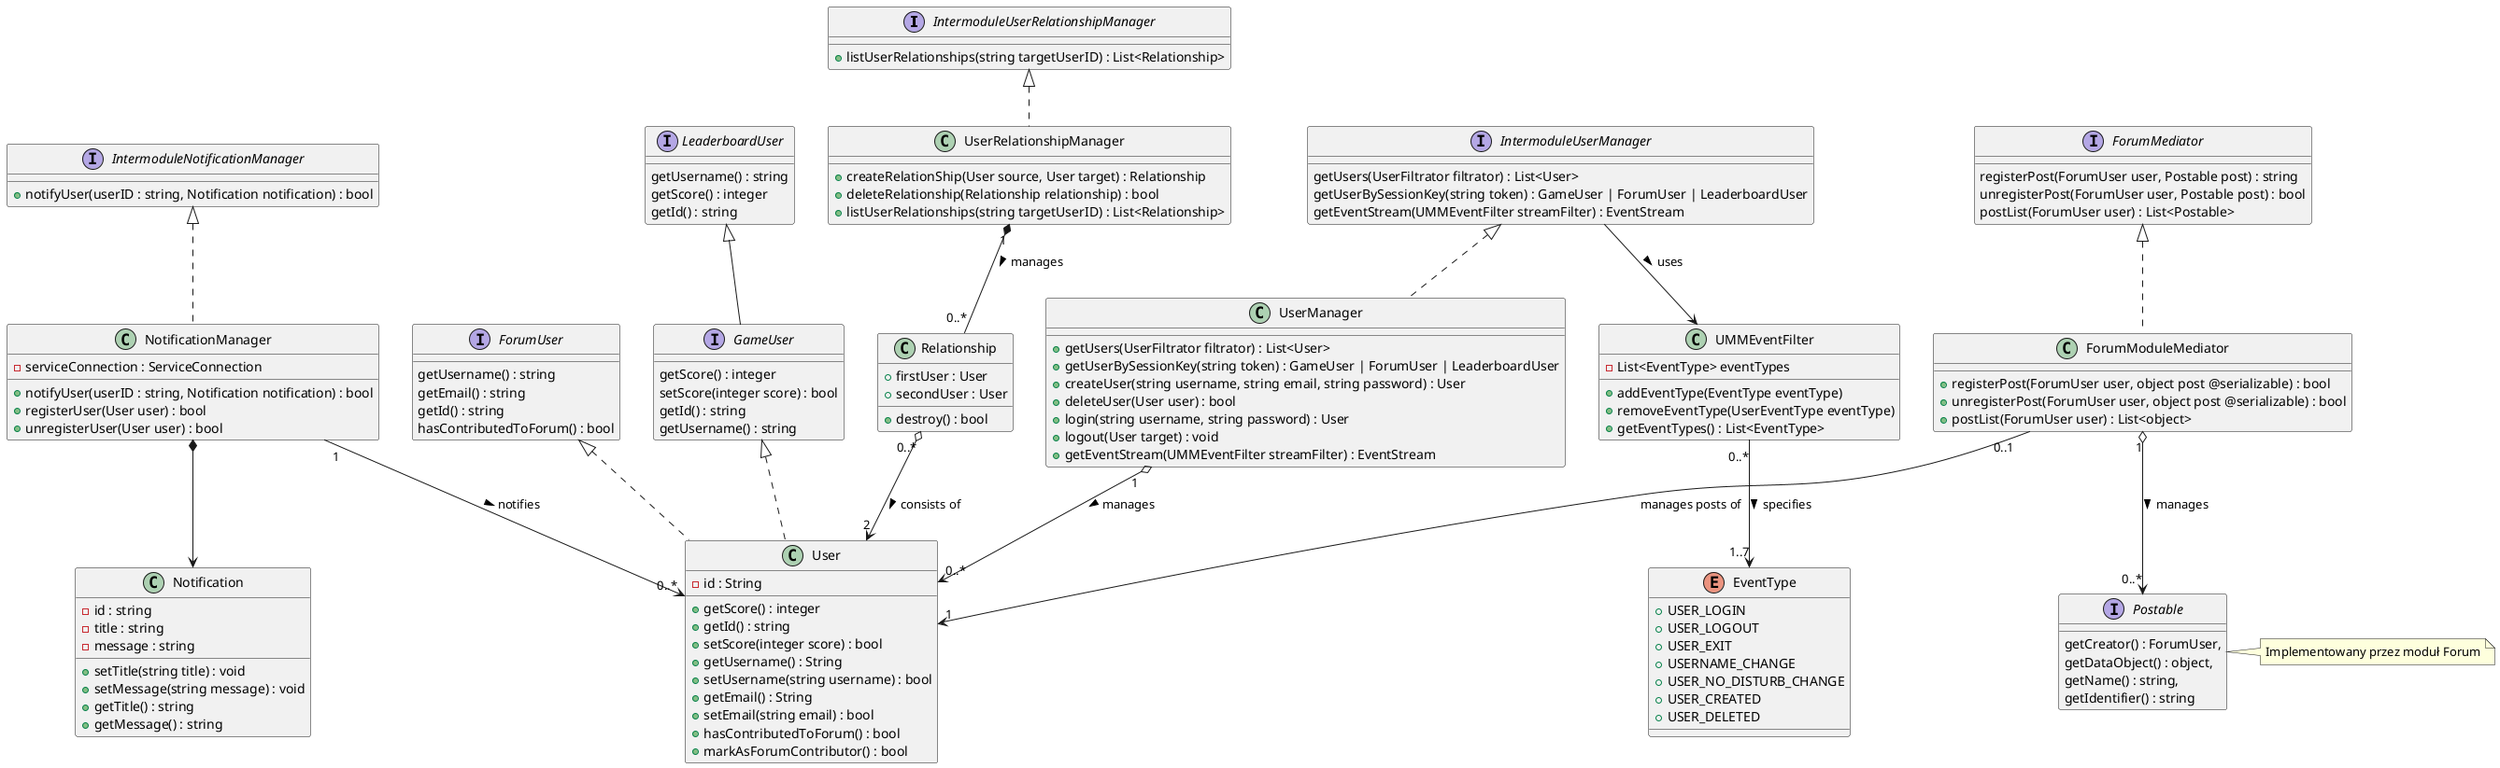@startuml
interface IntermoduleUserRelationshipManager {
 +listUserRelationships(string targetUserID) : List<Relationship>
}

class UserRelationshipManager implements IntermoduleUserRelationshipManager {
 +createRelationShip(User source, User target) : Relationship
 +deleteRelationship(Relationship relationship) : bool
 +listUserRelationships(string targetUserID) : List<Relationship>
}

class Relationship {
 +firstUser : User
 +secondUser : User
 +destroy() : bool
}

interface IntermoduleNotificationManager {
  +notifyUser(userID : string, Notification notification) : bool
}

class NotificationManager implements IntermoduleNotificationManager {
  -serviceConnection : ServiceConnection
  +notifyUser(userID : string, Notification notification) : bool
  +registerUser(User user) : bool
  +unregisterUser(User user) : bool
}

class Notification {
  -id : string
  -title : string
  -message : string
  +setTitle(string title) : void
  +setMessage(string message) : void
  +getTitle() : string
  +getMessage() : string
}

interface GameUser implements LeaderboardUser {
 getScore() : integer
 setScore(integer score) : bool
 getId() : string
 getUsername() : string
}

interface LeaderboardUser {
 getUsername() : string
 getScore() : integer
 getId() : string
}

class User implements GameUser, ForumUser {
 -id : String
 +getScore() : integer
 +getId() : string
 +setScore(integer score) : bool
 +getUsername() : String
 +setUsername(string username) : bool
 +getEmail() : String
 +setEmail(string email) : bool
 +hasContributedToForum() : bool
 +markAsForumContributor() : bool
}

interface IntermoduleUserManager {
 getUsers(UserFiltrator filtrator) : List<User>
 getUserBySessionKey(string token) : GameUser | ForumUser | LeaderboardUser
 getEventStream(UMMEventFilter streamFilter) : EventStream
}

class UserManager implements IntermoduleUserManager {
 +getUsers(UserFiltrator filtrator) : List<User>
 +getUserBySessionKey(string token) : GameUser | ForumUser | LeaderboardUser
 +createUser(string username, string email, string password) : User
 +deleteUser(User user) : bool
 +login(string username, string password) : User
 +logout(User target) : void
 +getEventStream(UMMEventFilter streamFilter) : EventStream
}

interface ForumUser {
 getUsername() : string
 getEmail() : string
 getId() : string
 hasContributedToForum() : bool
}

class ForumModuleMediator implements ForumMediator {
 +registerPost(ForumUser user, object post @serializable) : bool
 +unregisterPost(ForumUser user, object post @serializable) : bool
 +postList(ForumUser user) : List<object>
}


interface Postable {
    getCreator() : ForumUser,
    getDataObject() : object,
    getName() : string,
    getIdentifier() : string
} 
note right: Implementowany przez moduł Forum

interface ForumMediator {
 registerPost(ForumUser user, Postable post) : string
 unregisterPost(ForumUser user, Postable post) : bool
 postList(ForumUser user) : List<Postable>
}

class UMMEventFilter {
  -List<EventType> eventTypes
  +addEventType(EventType eventType)
  +removeEventType(UserEventType eventType)
  +getEventTypes() : List<EventType> 
}
 
enum EventType {
  +USER_LOGIN
  +USER_LOGOUT
  +USER_EXIT
  +USERNAME_CHANGE
  +USER_NO_DISTURB_CHANGE
  +USER_CREATED
  +USER_DELETED
}



UserRelationshipManager "1" *-- "0..*" Relationship : manages >
NotificationManager *--> Notification
NotificationManager "1" --> "0..*" User : notifies >
Relationship "0..*" o--> "2" User: consists of >
ForumModuleMediator "1" o--> "0..*" Postable : manages >

UserManager "1" o--> "0..*" User : manages >

ForumModuleMediator "0..1" --> "1" User: manages posts of

IntermoduleUserManager --> UMMEventFilter : uses >




UMMEventFilter "0..*" --> "1..7" EventType : specifies >
@enduml
